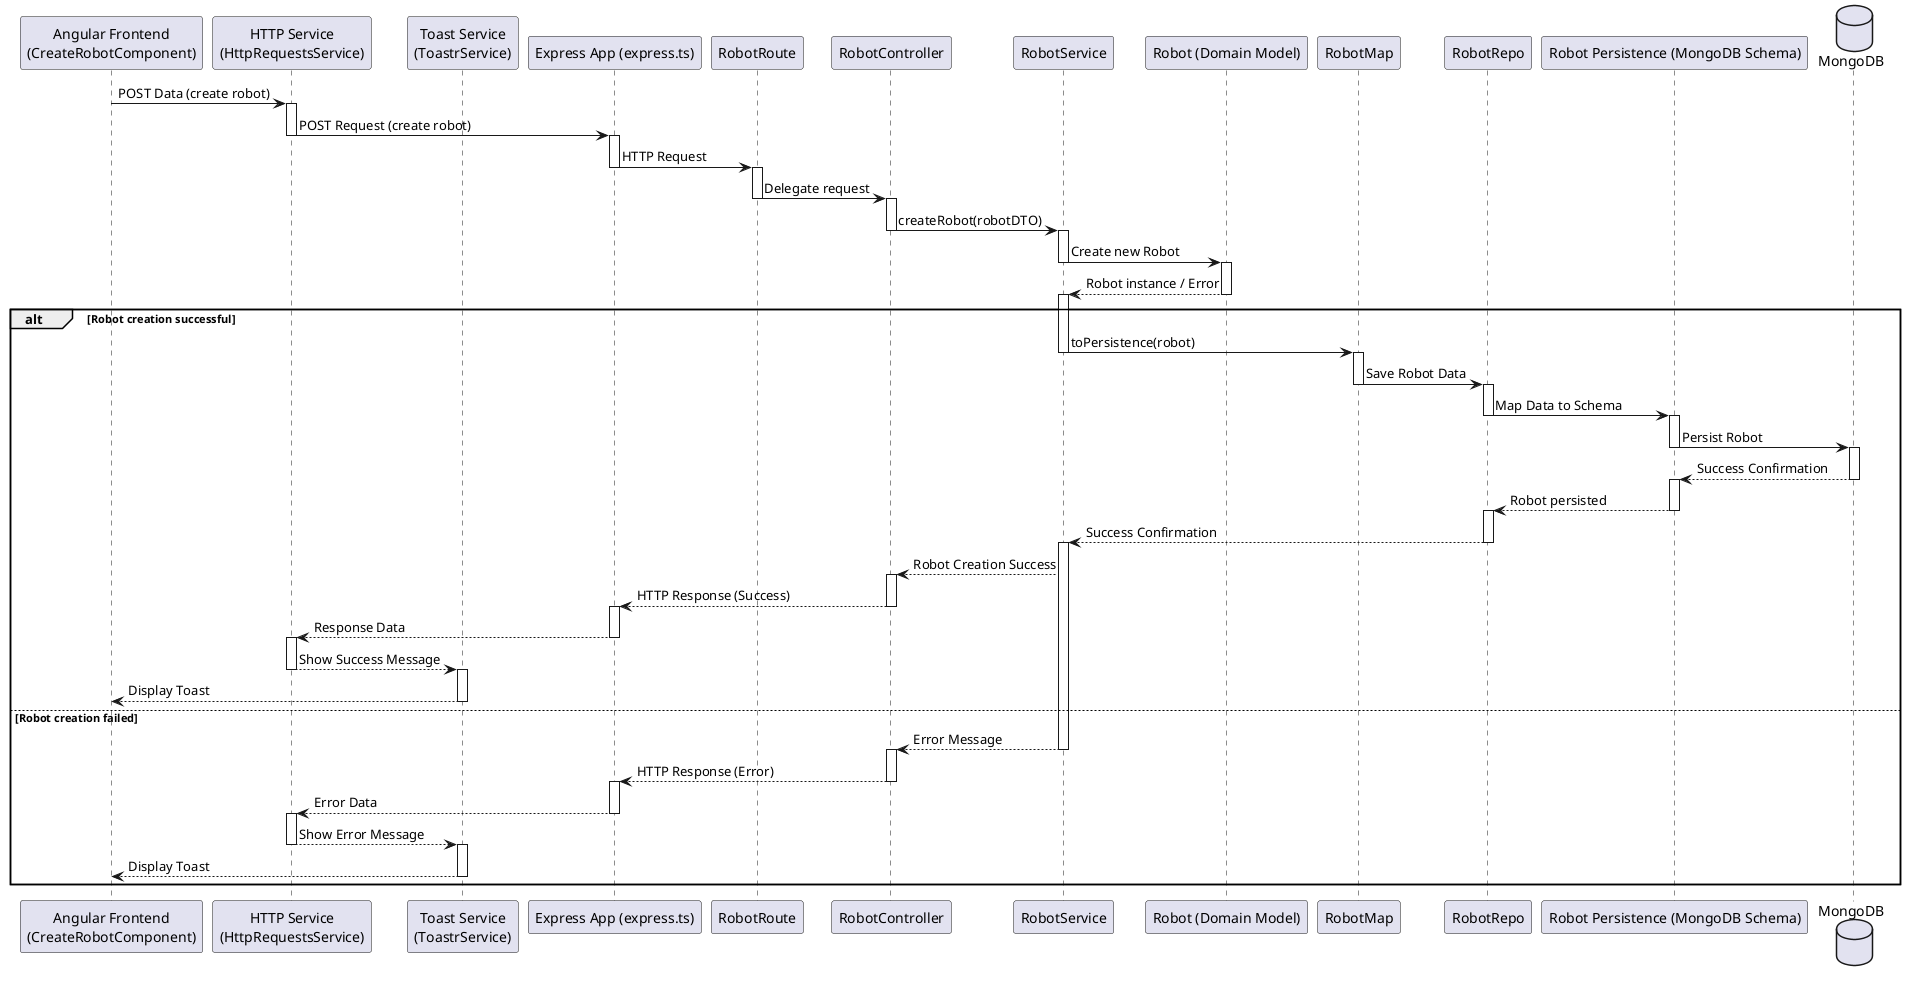 @startuml

participant "Angular Frontend\n(CreateRobotComponent)" as frontend
participant "HTTP Service\n(HttpRequestsService)" as httpService
participant "Toast Service\n(ToastrService)" as toastService
participant "Express App (express.ts)" as expressApp
participant "RobotRoute" as route
participant "RobotController" as controller
participant "RobotService" as service
participant "Robot (Domain Model)" as robot
participant "RobotMap" as mapper
participant "RobotRepo" as repo
participant "Robot Persistence (MongoDB Schema)" as persistence
database "MongoDB" as db

frontend -> httpService : POST Data (create robot)
activate httpService

httpService -> expressApp : POST Request (create robot)
deactivate httpService
activate expressApp


expressApp -> route : HTTP Request
deactivate expressApp
activate route

route -> controller : Delegate request
deactivate route
activate controller

controller -> service : createRobot(robotDTO)
deactivate controller
activate service

service -> robot : Create new Robot
deactivate service
activate robot

robot --> service : Robot instance / Error
deactivate robot
activate service

alt Robot creation successful
    service -> mapper : toPersistence(robot)
    deactivate service
    activate mapper
    mapper -> repo : Save Robot Data
    deactivate mapper
    activate repo
    repo -> persistence : Map Data to Schema
    deactivate repo
    activate persistence
    persistence -> db : Persist Robot
    deactivate persistence
    activate db
    db --> persistence : Success Confirmation
    deactivate db
    activate persistence
    persistence --> repo : Robot persisted
    deactivate persistence
    activate repo
    repo --> service : Success Confirmation
    deactivate repo
    activate service
    service --> controller : Robot Creation Success
    
    activate controller
    controller --> expressApp : HTTP Response (Success)
    deactivate controller
    activate expressApp
    expressApp --> httpService : Response Data
    deactivate expressApp
    activate httpService
    httpService --> toastService : Show Success Message
    deactivate httpService
    activate toastService
    toastService --> frontend : Display Toast
    deactivate toastService
    
    
else Robot creation failed
    
    service --> controller : Error Message
    deactivate service
    activate controller
    controller --> expressApp : HTTP Response (Error)
    deactivate controller
    activate expressApp
    expressApp --> httpService : Error Data
    deactivate expressApp
    activate httpService
    httpService --> toastService : Show Error Message
    deactivate httpService
    activate toastService
    toastService --> frontend : Display Toast
    deactivate toastService
end
deactivate service
deactivate controller
deactivate expressApp
deactivate httpService

@enduml
